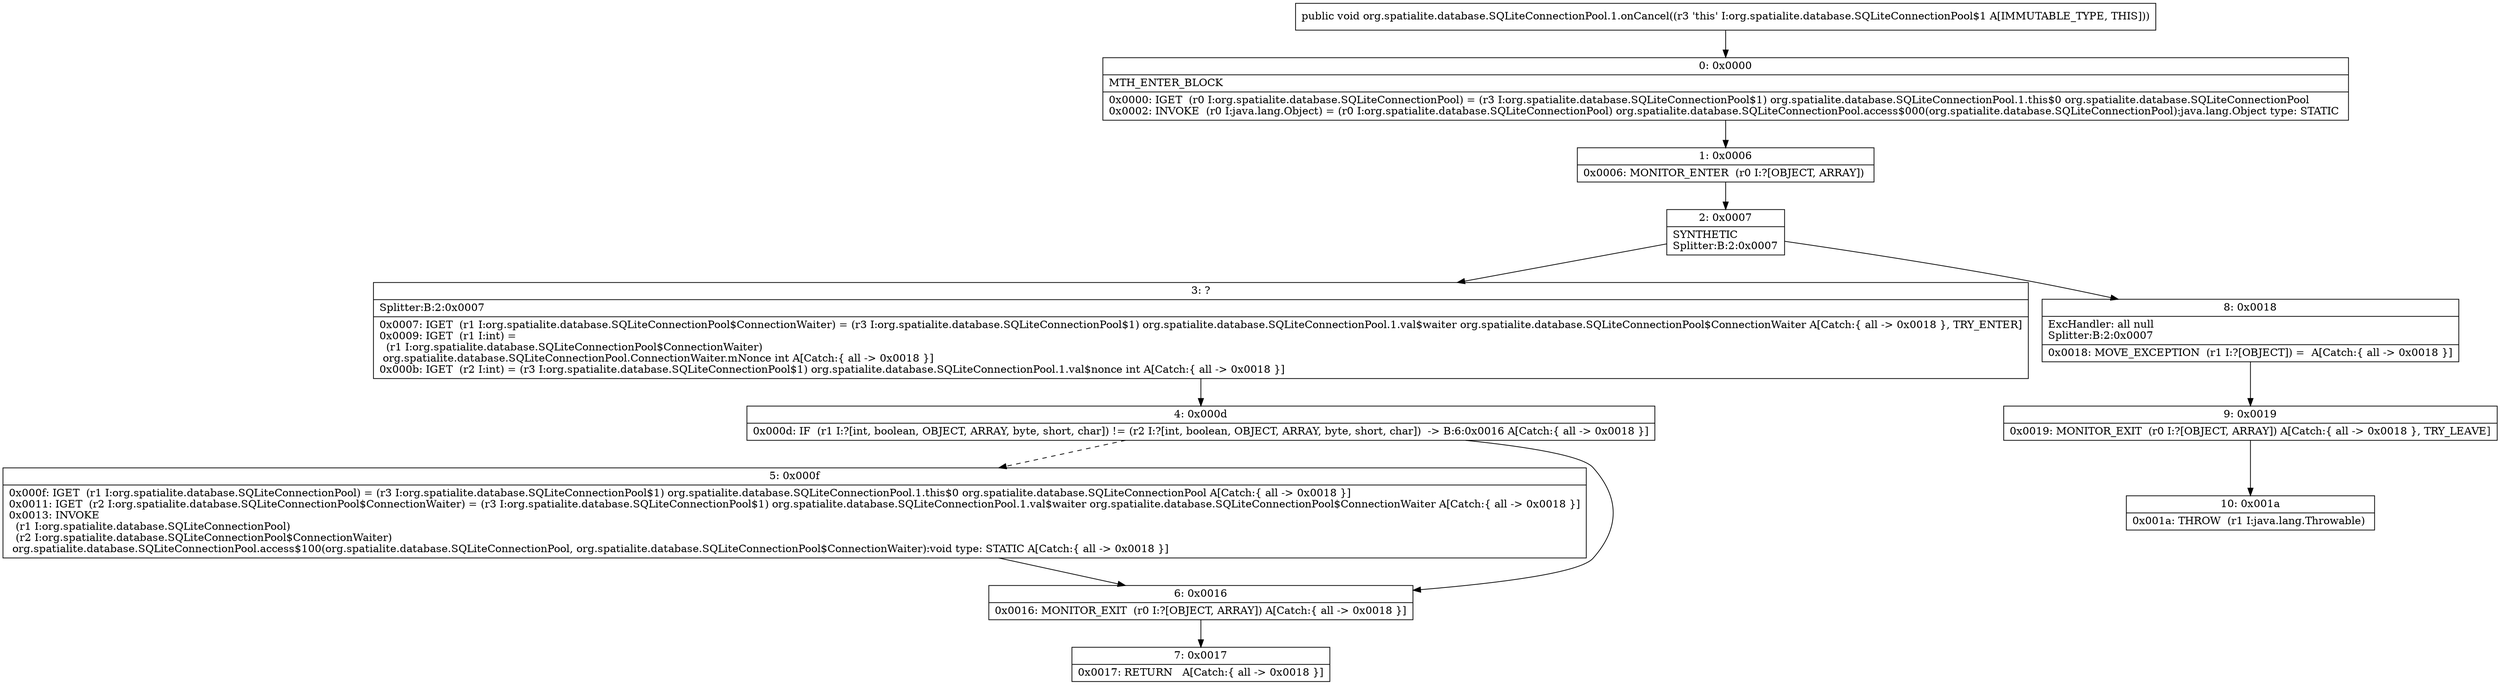 digraph "CFG fororg.spatialite.database.SQLiteConnectionPool.1.onCancel()V" {
Node_0 [shape=record,label="{0\:\ 0x0000|MTH_ENTER_BLOCK\l|0x0000: IGET  (r0 I:org.spatialite.database.SQLiteConnectionPool) = (r3 I:org.spatialite.database.SQLiteConnectionPool$1) org.spatialite.database.SQLiteConnectionPool.1.this$0 org.spatialite.database.SQLiteConnectionPool \l0x0002: INVOKE  (r0 I:java.lang.Object) = (r0 I:org.spatialite.database.SQLiteConnectionPool) org.spatialite.database.SQLiteConnectionPool.access$000(org.spatialite.database.SQLiteConnectionPool):java.lang.Object type: STATIC \l}"];
Node_1 [shape=record,label="{1\:\ 0x0006|0x0006: MONITOR_ENTER  (r0 I:?[OBJECT, ARRAY]) \l}"];
Node_2 [shape=record,label="{2\:\ 0x0007|SYNTHETIC\lSplitter:B:2:0x0007\l}"];
Node_3 [shape=record,label="{3\:\ ?|Splitter:B:2:0x0007\l|0x0007: IGET  (r1 I:org.spatialite.database.SQLiteConnectionPool$ConnectionWaiter) = (r3 I:org.spatialite.database.SQLiteConnectionPool$1) org.spatialite.database.SQLiteConnectionPool.1.val$waiter org.spatialite.database.SQLiteConnectionPool$ConnectionWaiter A[Catch:\{ all \-\> 0x0018 \}, TRY_ENTER]\l0x0009: IGET  (r1 I:int) = \l  (r1 I:org.spatialite.database.SQLiteConnectionPool$ConnectionWaiter)\l org.spatialite.database.SQLiteConnectionPool.ConnectionWaiter.mNonce int A[Catch:\{ all \-\> 0x0018 \}]\l0x000b: IGET  (r2 I:int) = (r3 I:org.spatialite.database.SQLiteConnectionPool$1) org.spatialite.database.SQLiteConnectionPool.1.val$nonce int A[Catch:\{ all \-\> 0x0018 \}]\l}"];
Node_4 [shape=record,label="{4\:\ 0x000d|0x000d: IF  (r1 I:?[int, boolean, OBJECT, ARRAY, byte, short, char]) != (r2 I:?[int, boolean, OBJECT, ARRAY, byte, short, char])  \-\> B:6:0x0016 A[Catch:\{ all \-\> 0x0018 \}]\l}"];
Node_5 [shape=record,label="{5\:\ 0x000f|0x000f: IGET  (r1 I:org.spatialite.database.SQLiteConnectionPool) = (r3 I:org.spatialite.database.SQLiteConnectionPool$1) org.spatialite.database.SQLiteConnectionPool.1.this$0 org.spatialite.database.SQLiteConnectionPool A[Catch:\{ all \-\> 0x0018 \}]\l0x0011: IGET  (r2 I:org.spatialite.database.SQLiteConnectionPool$ConnectionWaiter) = (r3 I:org.spatialite.database.SQLiteConnectionPool$1) org.spatialite.database.SQLiteConnectionPool.1.val$waiter org.spatialite.database.SQLiteConnectionPool$ConnectionWaiter A[Catch:\{ all \-\> 0x0018 \}]\l0x0013: INVOKE  \l  (r1 I:org.spatialite.database.SQLiteConnectionPool)\l  (r2 I:org.spatialite.database.SQLiteConnectionPool$ConnectionWaiter)\l org.spatialite.database.SQLiteConnectionPool.access$100(org.spatialite.database.SQLiteConnectionPool, org.spatialite.database.SQLiteConnectionPool$ConnectionWaiter):void type: STATIC A[Catch:\{ all \-\> 0x0018 \}]\l}"];
Node_6 [shape=record,label="{6\:\ 0x0016|0x0016: MONITOR_EXIT  (r0 I:?[OBJECT, ARRAY]) A[Catch:\{ all \-\> 0x0018 \}]\l}"];
Node_7 [shape=record,label="{7\:\ 0x0017|0x0017: RETURN   A[Catch:\{ all \-\> 0x0018 \}]\l}"];
Node_8 [shape=record,label="{8\:\ 0x0018|ExcHandler: all null\lSplitter:B:2:0x0007\l|0x0018: MOVE_EXCEPTION  (r1 I:?[OBJECT]) =  A[Catch:\{ all \-\> 0x0018 \}]\l}"];
Node_9 [shape=record,label="{9\:\ 0x0019|0x0019: MONITOR_EXIT  (r0 I:?[OBJECT, ARRAY]) A[Catch:\{ all \-\> 0x0018 \}, TRY_LEAVE]\l}"];
Node_10 [shape=record,label="{10\:\ 0x001a|0x001a: THROW  (r1 I:java.lang.Throwable) \l}"];
MethodNode[shape=record,label="{public void org.spatialite.database.SQLiteConnectionPool.1.onCancel((r3 'this' I:org.spatialite.database.SQLiteConnectionPool$1 A[IMMUTABLE_TYPE, THIS])) }"];
MethodNode -> Node_0;
Node_0 -> Node_1;
Node_1 -> Node_2;
Node_2 -> Node_3;
Node_2 -> Node_8;
Node_3 -> Node_4;
Node_4 -> Node_5[style=dashed];
Node_4 -> Node_6;
Node_5 -> Node_6;
Node_6 -> Node_7;
Node_8 -> Node_9;
Node_9 -> Node_10;
}

